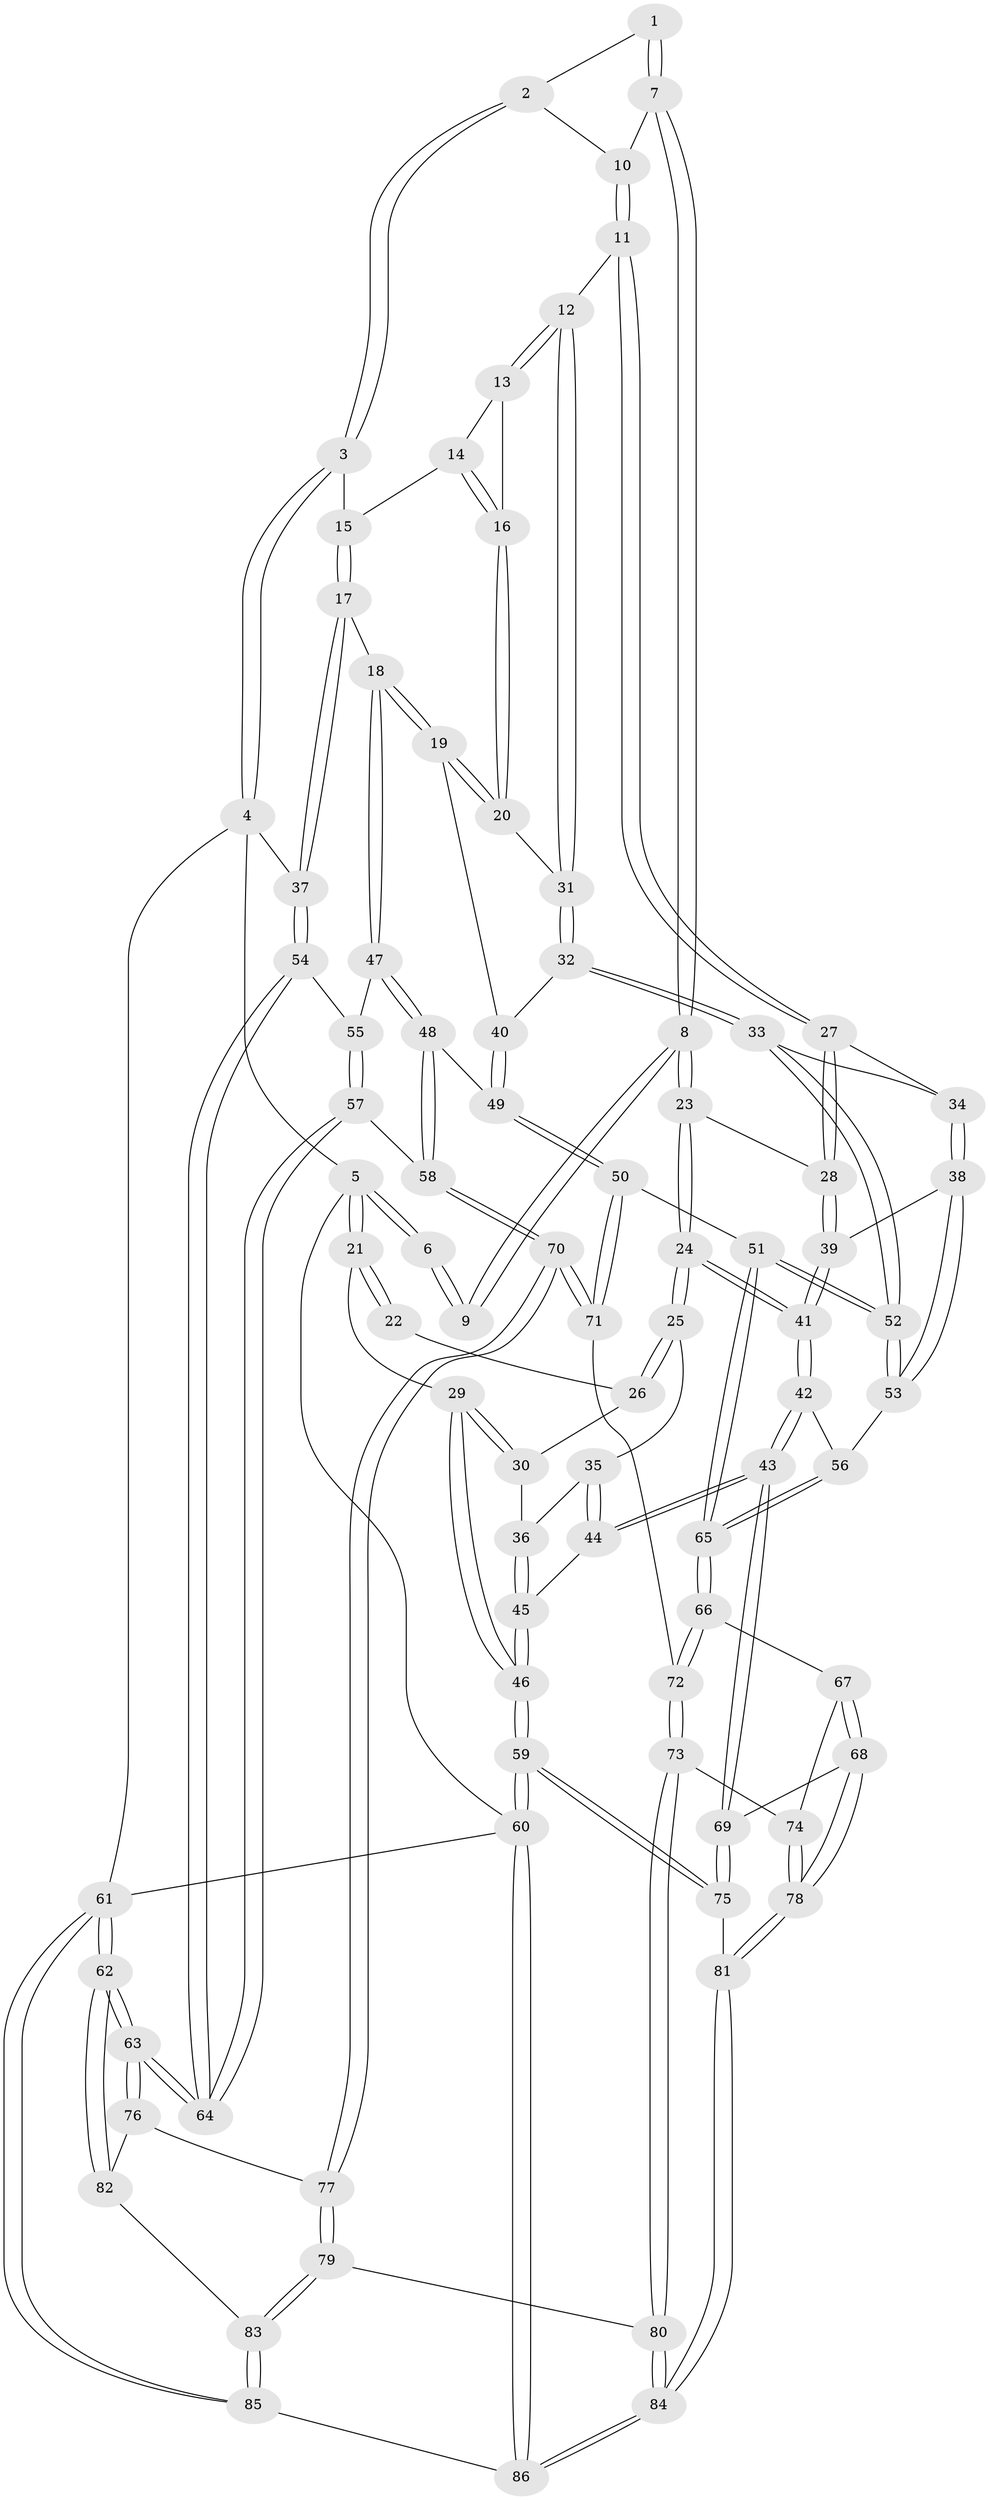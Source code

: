 // Generated by graph-tools (version 1.1) at 2025/27/03/09/25 03:27:03]
// undirected, 86 vertices, 212 edges
graph export_dot {
graph [start="1"]
  node [color=gray90,style=filled];
  1 [pos="+0.19939718313571214+0"];
  2 [pos="+0.534930315804713+0"];
  3 [pos="+1+0"];
  4 [pos="+1+0"];
  5 [pos="+0+0"];
  6 [pos="+0.09275320242868014+0"];
  7 [pos="+0.29653300133795646+0.11942382673711896"];
  8 [pos="+0.27706121033713854+0.1608732168723676"];
  9 [pos="+0.16191678835314363+0.0679840063848324"];
  10 [pos="+0.5360899418356019+0"];
  11 [pos="+0.575896944111798+0.03367633642739054"];
  12 [pos="+0.5877577885609326+0.041682512137565436"];
  13 [pos="+0.719421082309724+0.06995836372480697"];
  14 [pos="+0.9061862953258328+0.021523254219981122"];
  15 [pos="+0.9251199466819093+0.0068147839985239714"];
  16 [pos="+0.8121727631888715+0.15344247203119504"];
  17 [pos="+0.9038813693363119+0.26961370006077423"];
  18 [pos="+0.8819955534708924+0.28214651663520046"];
  19 [pos="+0.8287738801903355+0.25480434962656506"];
  20 [pos="+0.8080366335351573+0.2082676291096834"];
  21 [pos="+0+0.026591872280765833"];
  22 [pos="+0.14230293808941832+0.08470112642004535"];
  23 [pos="+0.27883911405067396+0.16795852377530088"];
  24 [pos="+0.2525756716829016+0.23460451762820497"];
  25 [pos="+0.20212439510291713+0.2406871758491006"];
  26 [pos="+0.08455991486183526+0.14999630369423422"];
  27 [pos="+0.5265606879385434+0.1327318833573908"];
  28 [pos="+0.47507009864494415+0.1838003000135537"];
  29 [pos="+0+0.09010277438769529"];
  30 [pos="+0.024767724335624665+0.17285361044924075"];
  31 [pos="+0.6750860658342157+0.1610986991306416"];
  32 [pos="+0.6776696673849483+0.29807911582523233"];
  33 [pos="+0.6763555024337112+0.298901076607412"];
  34 [pos="+0.5987840921625402+0.2529305572795706"];
  35 [pos="+0.1471453502501555+0.26748761710262386"];
  36 [pos="+0.08702011619355406+0.2760141194095544"];
  37 [pos="+1+0.18549678206100337"];
  38 [pos="+0.5224247611007765+0.3464046305129134"];
  39 [pos="+0.4646431913670011+0.2803182109064256"];
  40 [pos="+0.7292634933916691+0.2956209153534752"];
  41 [pos="+0.3037686071020124+0.3688611024023201"];
  42 [pos="+0.2965824593633362+0.41748184582935116"];
  43 [pos="+0.16020883250703905+0.5241044895635716"];
  44 [pos="+0.1593281736356429+0.5238245379600763"];
  45 [pos="+0+0.4847769454747092"];
  46 [pos="+0+0.4977109981291705"];
  47 [pos="+0.8827494212402691+0.3260781449123603"];
  48 [pos="+0.8479903112965697+0.4573944758268895"];
  49 [pos="+0.7724764690110523+0.4402794082237079"];
  50 [pos="+0.6011282165504108+0.45319346046239767"];
  51 [pos="+0.5996589699219997+0.4522115681164974"];
  52 [pos="+0.5983196189992901+0.4458187386531739"];
  53 [pos="+0.5408485610481769+0.3841462382293447"];
  54 [pos="+1+0.45397456640881056"];
  55 [pos="+0.9691742051366047+0.3737775956597048"];
  56 [pos="+0.3032985258899605+0.42069079594444436"];
  57 [pos="+0.97695131266823+0.5802940570487318"];
  58 [pos="+0.895933876353033+0.555310812552713"];
  59 [pos="+0+0.8510875220100264"];
  60 [pos="+0+1"];
  61 [pos="+1+1"];
  62 [pos="+1+0.9932217582245099"];
  63 [pos="+1+0.7655578241504752"];
  64 [pos="+1+0.672044246233624"];
  65 [pos="+0.46795082898460905+0.5439144912665625"];
  66 [pos="+0.4622568039077428+0.5760369786480869"];
  67 [pos="+0.4606564957790356+0.5791677050176025"];
  68 [pos="+0.28814711704739543+0.6764955251812187"];
  69 [pos="+0.18814598294730406+0.5885244970832478"];
  70 [pos="+0.7307108215780174+0.663684822362572"];
  71 [pos="+0.6972688904715937+0.6443258257949996"];
  72 [pos="+0.6181459118713803+0.6637336000742893"];
  73 [pos="+0.5160320804439218+0.7444298556592966"];
  74 [pos="+0.48670638632200847+0.7034484609267447"];
  75 [pos="+0.07919029655292725+0.7978324463881663"];
  76 [pos="+0.8664577467983449+0.7752581294127827"];
  77 [pos="+0.733782366912068+0.6957357942172959"];
  78 [pos="+0.3022312205858696+0.7232893844349861"];
  79 [pos="+0.7079642251912839+0.7827233892138982"];
  80 [pos="+0.5148550839135884+0.8081686824637598"];
  81 [pos="+0.3164665237422997+0.948587041185687"];
  82 [pos="+0.8056113674453718+0.8872541445203824"];
  83 [pos="+0.7354756769950592+0.9025449899744551"];
  84 [pos="+0.3721679816522744+1"];
  85 [pos="+0.6345298862207897+1"];
  86 [pos="+0.3722219496629058+1"];
  1 -- 2;
  1 -- 7;
  1 -- 7;
  2 -- 3;
  2 -- 3;
  2 -- 10;
  3 -- 4;
  3 -- 4;
  3 -- 15;
  4 -- 5;
  4 -- 37;
  4 -- 61;
  5 -- 6;
  5 -- 6;
  5 -- 21;
  5 -- 21;
  5 -- 60;
  6 -- 9;
  6 -- 9;
  7 -- 8;
  7 -- 8;
  7 -- 10;
  8 -- 9;
  8 -- 9;
  8 -- 23;
  8 -- 23;
  10 -- 11;
  10 -- 11;
  11 -- 12;
  11 -- 27;
  11 -- 27;
  12 -- 13;
  12 -- 13;
  12 -- 31;
  12 -- 31;
  13 -- 14;
  13 -- 16;
  14 -- 15;
  14 -- 16;
  14 -- 16;
  15 -- 17;
  15 -- 17;
  16 -- 20;
  16 -- 20;
  17 -- 18;
  17 -- 37;
  17 -- 37;
  18 -- 19;
  18 -- 19;
  18 -- 47;
  18 -- 47;
  19 -- 20;
  19 -- 20;
  19 -- 40;
  20 -- 31;
  21 -- 22;
  21 -- 22;
  21 -- 29;
  22 -- 26;
  23 -- 24;
  23 -- 24;
  23 -- 28;
  24 -- 25;
  24 -- 25;
  24 -- 41;
  24 -- 41;
  25 -- 26;
  25 -- 26;
  25 -- 35;
  26 -- 30;
  27 -- 28;
  27 -- 28;
  27 -- 34;
  28 -- 39;
  28 -- 39;
  29 -- 30;
  29 -- 30;
  29 -- 46;
  29 -- 46;
  30 -- 36;
  31 -- 32;
  31 -- 32;
  32 -- 33;
  32 -- 33;
  32 -- 40;
  33 -- 34;
  33 -- 52;
  33 -- 52;
  34 -- 38;
  34 -- 38;
  35 -- 36;
  35 -- 44;
  35 -- 44;
  36 -- 45;
  36 -- 45;
  37 -- 54;
  37 -- 54;
  38 -- 39;
  38 -- 53;
  38 -- 53;
  39 -- 41;
  39 -- 41;
  40 -- 49;
  40 -- 49;
  41 -- 42;
  41 -- 42;
  42 -- 43;
  42 -- 43;
  42 -- 56;
  43 -- 44;
  43 -- 44;
  43 -- 69;
  43 -- 69;
  44 -- 45;
  45 -- 46;
  45 -- 46;
  46 -- 59;
  46 -- 59;
  47 -- 48;
  47 -- 48;
  47 -- 55;
  48 -- 49;
  48 -- 58;
  48 -- 58;
  49 -- 50;
  49 -- 50;
  50 -- 51;
  50 -- 71;
  50 -- 71;
  51 -- 52;
  51 -- 52;
  51 -- 65;
  51 -- 65;
  52 -- 53;
  52 -- 53;
  53 -- 56;
  54 -- 55;
  54 -- 64;
  54 -- 64;
  55 -- 57;
  55 -- 57;
  56 -- 65;
  56 -- 65;
  57 -- 58;
  57 -- 64;
  57 -- 64;
  58 -- 70;
  58 -- 70;
  59 -- 60;
  59 -- 60;
  59 -- 75;
  59 -- 75;
  60 -- 86;
  60 -- 86;
  60 -- 61;
  61 -- 62;
  61 -- 62;
  61 -- 85;
  61 -- 85;
  62 -- 63;
  62 -- 63;
  62 -- 82;
  62 -- 82;
  63 -- 64;
  63 -- 64;
  63 -- 76;
  63 -- 76;
  65 -- 66;
  65 -- 66;
  66 -- 67;
  66 -- 72;
  66 -- 72;
  67 -- 68;
  67 -- 68;
  67 -- 74;
  68 -- 69;
  68 -- 78;
  68 -- 78;
  69 -- 75;
  69 -- 75;
  70 -- 71;
  70 -- 71;
  70 -- 77;
  70 -- 77;
  71 -- 72;
  72 -- 73;
  72 -- 73;
  73 -- 74;
  73 -- 80;
  73 -- 80;
  74 -- 78;
  74 -- 78;
  75 -- 81;
  76 -- 77;
  76 -- 82;
  77 -- 79;
  77 -- 79;
  78 -- 81;
  78 -- 81;
  79 -- 80;
  79 -- 83;
  79 -- 83;
  80 -- 84;
  80 -- 84;
  81 -- 84;
  81 -- 84;
  82 -- 83;
  83 -- 85;
  83 -- 85;
  84 -- 86;
  84 -- 86;
  85 -- 86;
}
